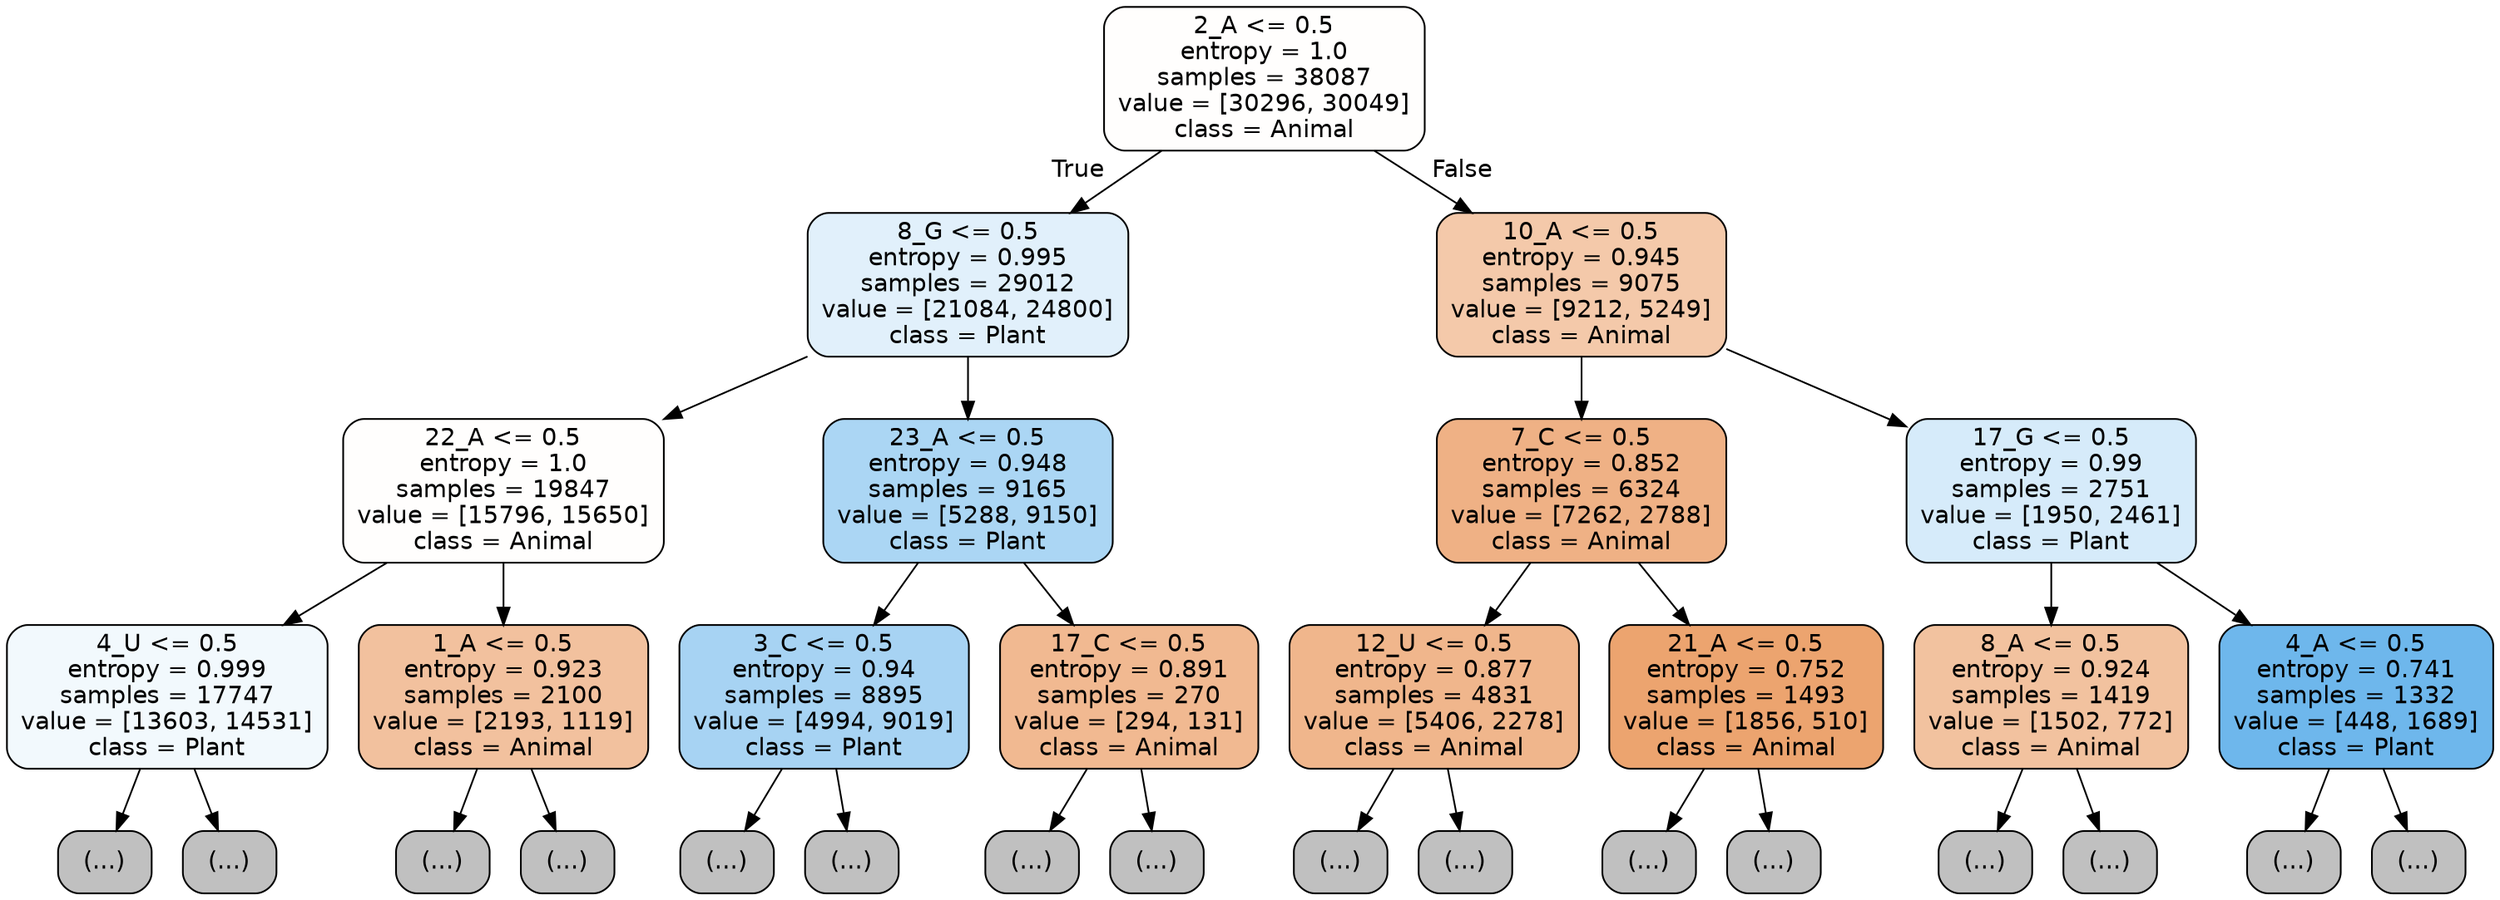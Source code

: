 digraph Tree {
node [shape=box, style="filled, rounded", color="black", fontname="helvetica"] ;
edge [fontname="helvetica"] ;
0 [label="2_A <= 0.5\nentropy = 1.0\nsamples = 38087\nvalue = [30296, 30049]\nclass = Animal", fillcolor="#fffefd"] ;
1 [label="8_G <= 0.5\nentropy = 0.995\nsamples = 29012\nvalue = [21084, 24800]\nclass = Plant", fillcolor="#e1f0fb"] ;
0 -> 1 [labeldistance=2.5, labelangle=45, headlabel="True"] ;
2 [label="22_A <= 0.5\nentropy = 1.0\nsamples = 19847\nvalue = [15796, 15650]\nclass = Animal", fillcolor="#fffefd"] ;
1 -> 2 ;
3 [label="4_U <= 0.5\nentropy = 0.999\nsamples = 17747\nvalue = [13603, 14531]\nclass = Plant", fillcolor="#f2f9fd"] ;
2 -> 3 ;
4 [label="(...)", fillcolor="#C0C0C0"] ;
3 -> 4 ;
6323 [label="(...)", fillcolor="#C0C0C0"] ;
3 -> 6323 ;
8390 [label="1_A <= 0.5\nentropy = 0.923\nsamples = 2100\nvalue = [2193, 1119]\nclass = Animal", fillcolor="#f2c19e"] ;
2 -> 8390 ;
8391 [label="(...)", fillcolor="#C0C0C0"] ;
8390 -> 8391 ;
9214 [label="(...)", fillcolor="#C0C0C0"] ;
8390 -> 9214 ;
9471 [label="23_A <= 0.5\nentropy = 0.948\nsamples = 9165\nvalue = [5288, 9150]\nclass = Plant", fillcolor="#abd6f4"] ;
1 -> 9471 ;
9472 [label="3_C <= 0.5\nentropy = 0.94\nsamples = 8895\nvalue = [4994, 9019]\nclass = Plant", fillcolor="#a7d3f3"] ;
9471 -> 9472 ;
9473 [label="(...)", fillcolor="#C0C0C0"] ;
9472 -> 9473 ;
11936 [label="(...)", fillcolor="#C0C0C0"] ;
9472 -> 11936 ;
12635 [label="17_C <= 0.5\nentropy = 0.891\nsamples = 270\nvalue = [294, 131]\nclass = Animal", fillcolor="#f1b991"] ;
9471 -> 12635 ;
12636 [label="(...)", fillcolor="#C0C0C0"] ;
12635 -> 12636 ;
12763 [label="(...)", fillcolor="#C0C0C0"] ;
12635 -> 12763 ;
12792 [label="10_A <= 0.5\nentropy = 0.945\nsamples = 9075\nvalue = [9212, 5249]\nclass = Animal", fillcolor="#f4c9aa"] ;
0 -> 12792 [labeldistance=2.5, labelangle=-45, headlabel="False"] ;
12793 [label="7_C <= 0.5\nentropy = 0.852\nsamples = 6324\nvalue = [7262, 2788]\nclass = Animal", fillcolor="#efb185"] ;
12792 -> 12793 ;
12794 [label="12_U <= 0.5\nentropy = 0.877\nsamples = 4831\nvalue = [5406, 2278]\nclass = Animal", fillcolor="#f0b68c"] ;
12793 -> 12794 ;
12795 [label="(...)", fillcolor="#C0C0C0"] ;
12794 -> 12795 ;
14408 [label="(...)", fillcolor="#C0C0C0"] ;
12794 -> 14408 ;
15119 [label="21_A <= 0.5\nentropy = 0.752\nsamples = 1493\nvalue = [1856, 510]\nclass = Animal", fillcolor="#eca46f"] ;
12793 -> 15119 ;
15120 [label="(...)", fillcolor="#C0C0C0"] ;
15119 -> 15120 ;
15699 [label="(...)", fillcolor="#C0C0C0"] ;
15119 -> 15699 ;
15826 [label="17_G <= 0.5\nentropy = 0.99\nsamples = 2751\nvalue = [1950, 2461]\nclass = Plant", fillcolor="#d6ebfa"] ;
12792 -> 15826 ;
15827 [label="8_A <= 0.5\nentropy = 0.924\nsamples = 1419\nvalue = [1502, 772]\nclass = Animal", fillcolor="#f2c29f"] ;
15826 -> 15827 ;
15828 [label="(...)", fillcolor="#C0C0C0"] ;
15827 -> 15828 ;
16381 [label="(...)", fillcolor="#C0C0C0"] ;
15827 -> 16381 ;
16562 [label="4_A <= 0.5\nentropy = 0.741\nsamples = 1332\nvalue = [448, 1689]\nclass = Plant", fillcolor="#6eb7ec"] ;
15826 -> 16562 ;
16563 [label="(...)", fillcolor="#C0C0C0"] ;
16562 -> 16563 ;
16810 [label="(...)", fillcolor="#C0C0C0"] ;
16562 -> 16810 ;
}